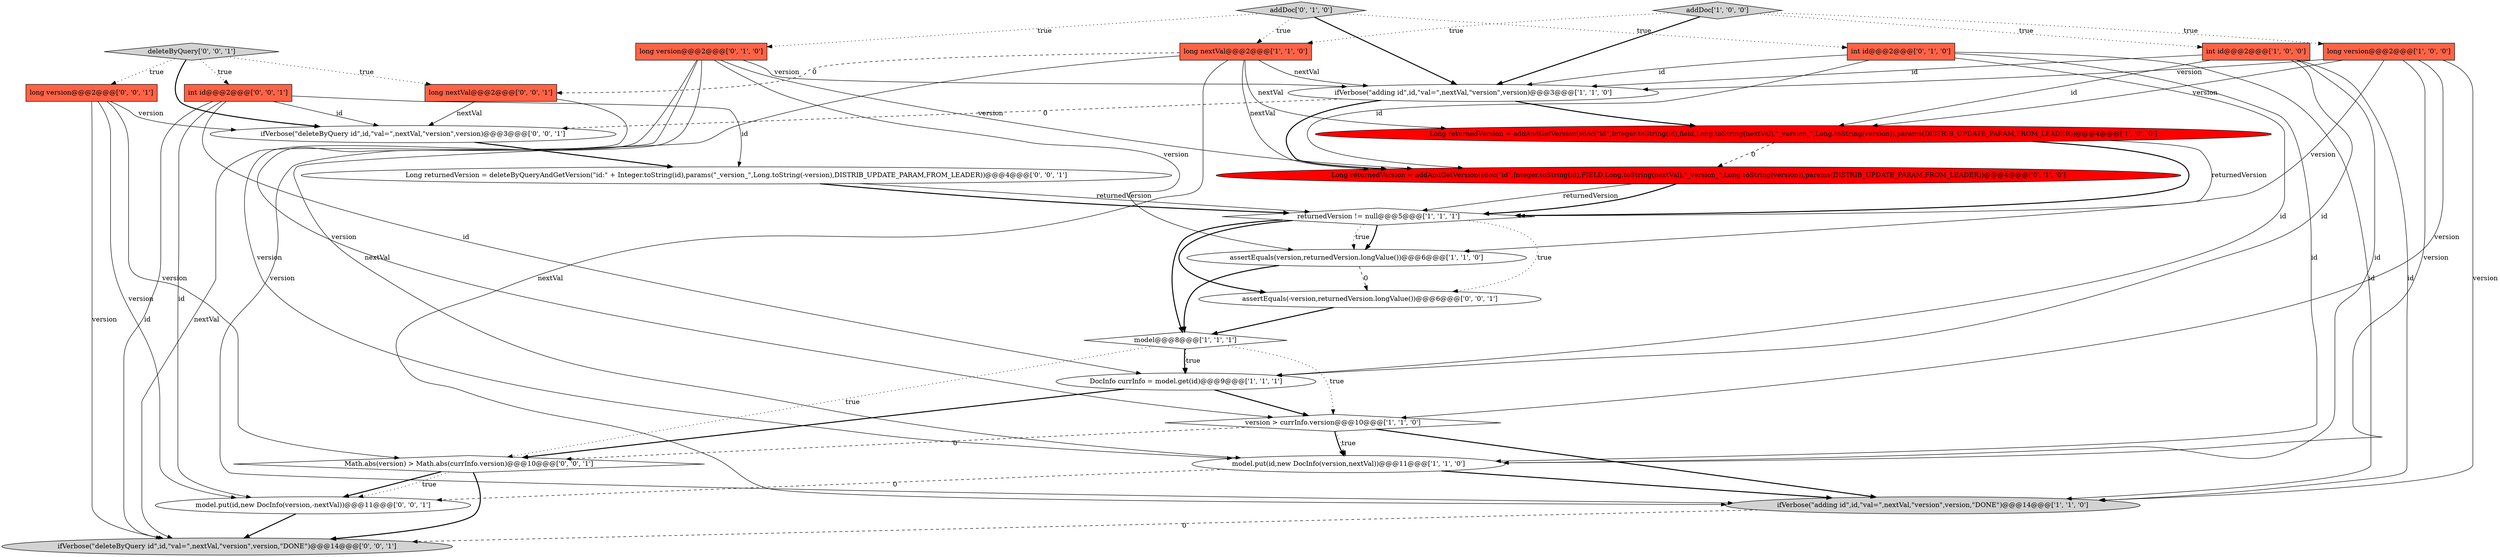 digraph {
17 [style = filled, label = "assertEquals(-version,returnedVersion.longValue())@@@6@@@['0', '0', '1']", fillcolor = white, shape = ellipse image = "AAA0AAABBB3BBB"];
24 [style = filled, label = "Long returnedVersion = deleteByQueryAndGetVersion(\"id:\" + Integer.toString(id),params(\"_version_\",Long.toString(-version),DISTRIB_UPDATE_PARAM,FROM_LEADER))@@@4@@@['0', '0', '1']", fillcolor = white, shape = ellipse image = "AAA0AAABBB3BBB"];
20 [style = filled, label = "int id@@@2@@@['0', '0', '1']", fillcolor = tomato, shape = box image = "AAA0AAABBB3BBB"];
15 [style = filled, label = "Long returnedVersion = addAndGetVersion(sdoc(\"id\",Integer.toString(id),FIELD,Long.toString(nextVal),\"_version_\",Long.toString(version)),params(DISTRIB_UPDATE_PARAM,FROM_LEADER))@@@4@@@['0', '1', '0']", fillcolor = red, shape = ellipse image = "AAA1AAABBB2BBB"];
25 [style = filled, label = "long nextVal@@@2@@@['0', '0', '1']", fillcolor = tomato, shape = box image = "AAA0AAABBB3BBB"];
6 [style = filled, label = "version > currInfo.version@@@10@@@['1', '1', '0']", fillcolor = white, shape = diamond image = "AAA0AAABBB1BBB"];
8 [style = filled, label = "Long returnedVersion = addAndGetVersion(sdoc(\"id\",Integer.toString(id),field,Long.toString(nextVal),\"_version_\",Long.toString(version)),params(DISTRIB_UPDATE_PARAM,FROM_LEADER))@@@4@@@['1', '0', '0']", fillcolor = red, shape = ellipse image = "AAA1AAABBB1BBB"];
12 [style = filled, label = "long nextVal@@@2@@@['1', '1', '0']", fillcolor = tomato, shape = box image = "AAA0AAABBB1BBB"];
11 [style = filled, label = "DocInfo currInfo = model.get(id)@@@9@@@['1', '1', '1']", fillcolor = white, shape = ellipse image = "AAA0AAABBB1BBB"];
26 [style = filled, label = "deleteByQuery['0', '0', '1']", fillcolor = lightgray, shape = diamond image = "AAA0AAABBB3BBB"];
19 [style = filled, label = "ifVerbose(\"deleteByQuery id\",id,\"val=\",nextVal,\"version\",version,\"DONE\")@@@14@@@['0', '0', '1']", fillcolor = lightgray, shape = ellipse image = "AAA0AAABBB3BBB"];
13 [style = filled, label = "int id@@@2@@@['0', '1', '0']", fillcolor = tomato, shape = box image = "AAA0AAABBB2BBB"];
10 [style = filled, label = "long version@@@2@@@['1', '0', '0']", fillcolor = tomato, shape = box image = "AAA0AAABBB1BBB"];
2 [style = filled, label = "model.put(id,new DocInfo(version,nextVal))@@@11@@@['1', '1', '0']", fillcolor = white, shape = ellipse image = "AAA0AAABBB1BBB"];
18 [style = filled, label = "model.put(id,new DocInfo(version,-nextVal))@@@11@@@['0', '0', '1']", fillcolor = white, shape = ellipse image = "AAA0AAABBB3BBB"];
3 [style = filled, label = "int id@@@2@@@['1', '0', '0']", fillcolor = tomato, shape = box image = "AAA0AAABBB1BBB"];
1 [style = filled, label = "model@@@8@@@['1', '1', '1']", fillcolor = white, shape = diamond image = "AAA0AAABBB1BBB"];
14 [style = filled, label = "long version@@@2@@@['0', '1', '0']", fillcolor = tomato, shape = box image = "AAA0AAABBB2BBB"];
23 [style = filled, label = "ifVerbose(\"deleteByQuery id\",id,\"val=\",nextVal,\"version\",version)@@@3@@@['0', '0', '1']", fillcolor = white, shape = ellipse image = "AAA0AAABBB3BBB"];
7 [style = filled, label = "ifVerbose(\"adding id\",id,\"val=\",nextVal,\"version\",version)@@@3@@@['1', '1', '0']", fillcolor = white, shape = ellipse image = "AAA0AAABBB1BBB"];
9 [style = filled, label = "addDoc['1', '0', '0']", fillcolor = lightgray, shape = diamond image = "AAA0AAABBB1BBB"];
22 [style = filled, label = "Math.abs(version) > Math.abs(currInfo.version)@@@10@@@['0', '0', '1']", fillcolor = white, shape = diamond image = "AAA0AAABBB3BBB"];
5 [style = filled, label = "returnedVersion != null@@@5@@@['1', '1', '1']", fillcolor = white, shape = diamond image = "AAA0AAABBB1BBB"];
0 [style = filled, label = "assertEquals(version,returnedVersion.longValue())@@@6@@@['1', '1', '0']", fillcolor = white, shape = ellipse image = "AAA0AAABBB1BBB"];
21 [style = filled, label = "long version@@@2@@@['0', '0', '1']", fillcolor = tomato, shape = box image = "AAA0AAABBB3BBB"];
4 [style = filled, label = "ifVerbose(\"adding id\",id,\"val=\",nextVal,\"version\",version,\"DONE\")@@@14@@@['1', '1', '0']", fillcolor = lightgray, shape = ellipse image = "AAA0AAABBB1BBB"];
16 [style = filled, label = "addDoc['0', '1', '0']", fillcolor = lightgray, shape = diamond image = "AAA0AAABBB2BBB"];
21->22 [style = solid, label="version"];
9->12 [style = dotted, label="true"];
16->13 [style = dotted, label="true"];
10->7 [style = solid, label="version"];
3->2 [style = solid, label="id"];
16->7 [style = bold, label=""];
9->7 [style = bold, label=""];
7->8 [style = bold, label=""];
10->2 [style = solid, label="version"];
3->7 [style = solid, label="id"];
5->0 [style = bold, label=""];
10->6 [style = solid, label="version"];
10->0 [style = solid, label="version"];
12->7 [style = solid, label="nextVal"];
1->6 [style = dotted, label="true"];
13->7 [style = solid, label="id"];
3->4 [style = solid, label="id"];
8->5 [style = solid, label="returnedVersion"];
25->23 [style = solid, label="nextVal"];
1->22 [style = dotted, label="true"];
18->19 [style = bold, label=""];
12->4 [style = solid, label="nextVal"];
15->5 [style = solid, label="returnedVersion"];
26->20 [style = dotted, label="true"];
24->5 [style = solid, label="returnedVersion"];
5->17 [style = bold, label=""];
2->4 [style = bold, label=""];
0->17 [style = dashed, label="0"];
6->22 [style = dashed, label="0"];
24->5 [style = bold, label=""];
1->11 [style = bold, label=""];
6->2 [style = bold, label=""];
5->1 [style = bold, label=""];
6->4 [style = bold, label=""];
22->18 [style = bold, label=""];
3->8 [style = solid, label="id"];
16->14 [style = dotted, label="true"];
14->2 [style = solid, label="version"];
2->18 [style = dashed, label="0"];
14->4 [style = solid, label="version"];
21->18 [style = solid, label="version"];
9->10 [style = dotted, label="true"];
10->4 [style = solid, label="version"];
12->2 [style = solid, label="nextVal"];
9->3 [style = dotted, label="true"];
12->8 [style = solid, label="nextVal"];
7->23 [style = dashed, label="0"];
22->18 [style = dotted, label="true"];
17->1 [style = bold, label=""];
22->19 [style = bold, label=""];
13->2 [style = solid, label="id"];
14->7 [style = solid, label="version"];
12->15 [style = solid, label="nextVal"];
5->0 [style = dotted, label="true"];
14->0 [style = solid, label="version"];
14->15 [style = solid, label="version"];
6->2 [style = dotted, label="true"];
0->1 [style = bold, label=""];
11->22 [style = bold, label=""];
20->18 [style = solid, label="id"];
7->15 [style = bold, label=""];
4->19 [style = dashed, label="0"];
3->11 [style = solid, label="id"];
20->24 [style = solid, label="id"];
20->23 [style = solid, label="id"];
20->11 [style = solid, label="id"];
5->17 [style = dotted, label="true"];
16->12 [style = dotted, label="true"];
25->19 [style = solid, label="nextVal"];
26->25 [style = dotted, label="true"];
11->6 [style = bold, label=""];
1->11 [style = dotted, label="true"];
8->15 [style = dashed, label="0"];
13->4 [style = solid, label="id"];
13->15 [style = solid, label="id"];
21->19 [style = solid, label="version"];
15->5 [style = bold, label=""];
23->24 [style = bold, label=""];
12->25 [style = dashed, label="0"];
8->5 [style = bold, label=""];
21->23 [style = solid, label="version"];
26->21 [style = dotted, label="true"];
14->6 [style = solid, label="version"];
26->23 [style = bold, label=""];
20->19 [style = solid, label="id"];
13->11 [style = solid, label="id"];
10->8 [style = solid, label="version"];
}
